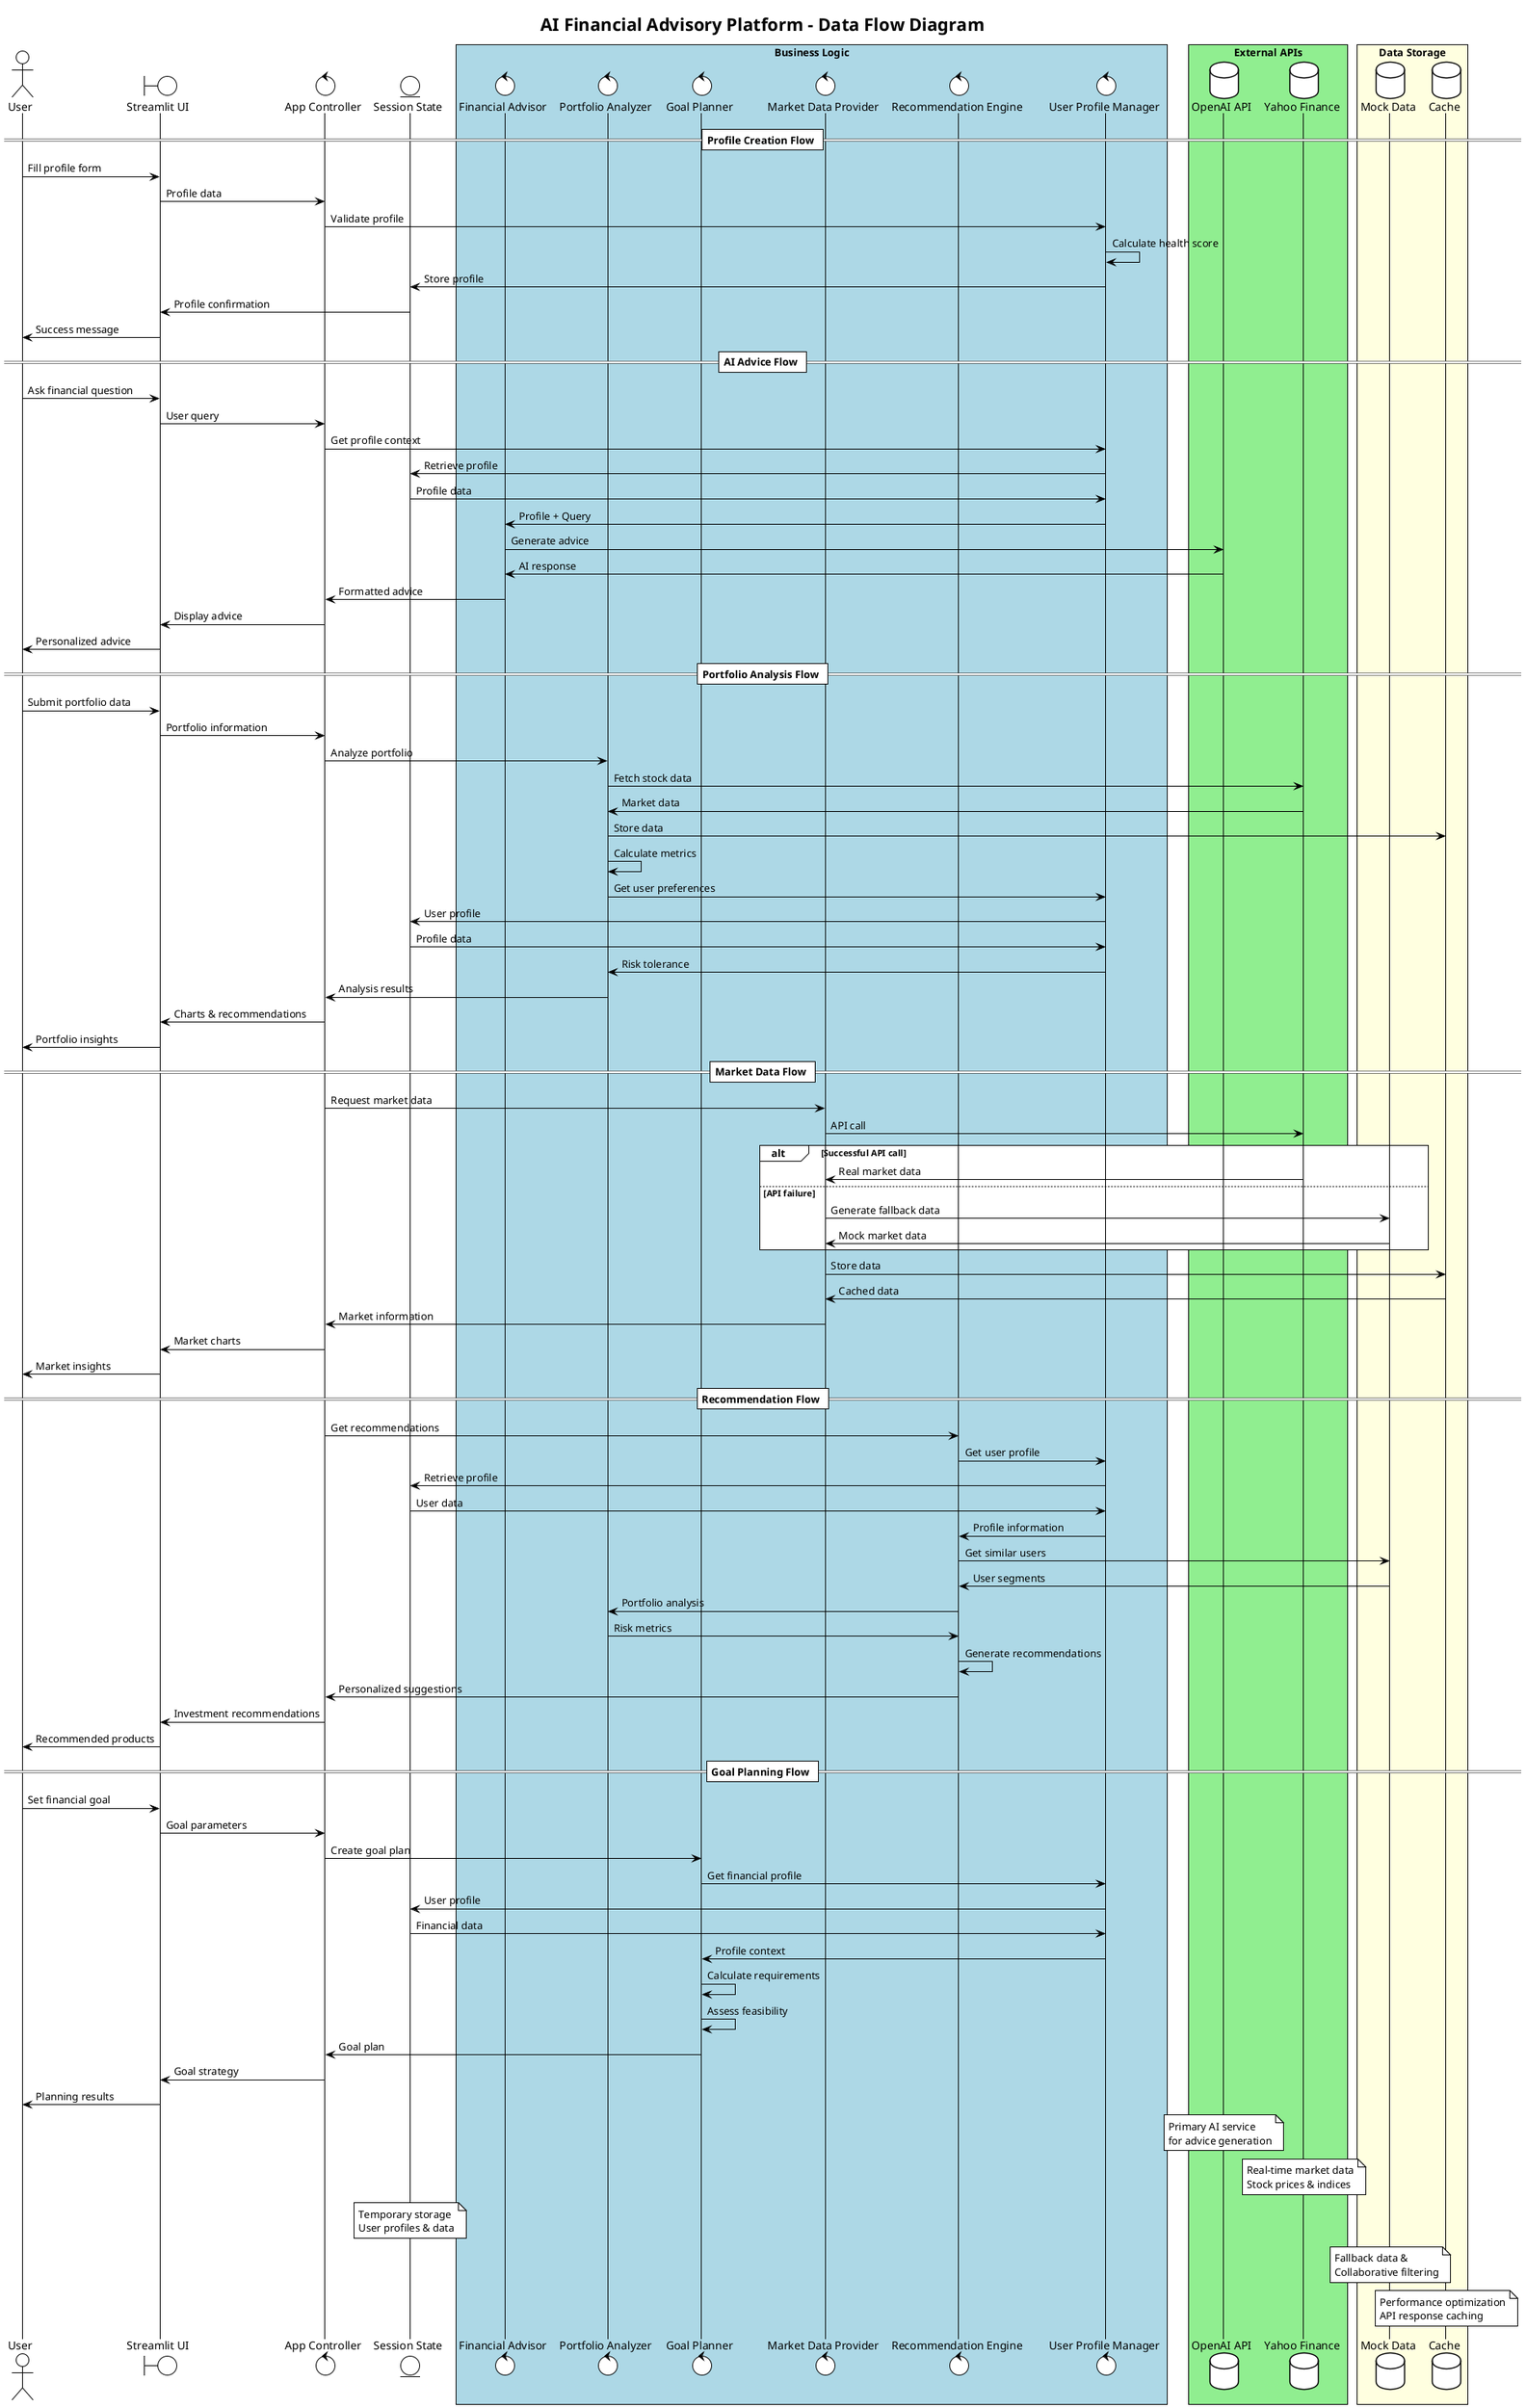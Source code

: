 @startuml Data Flow
!theme plain
title AI Financial Advisory Platform - Data Flow Diagram

actor User
boundary "Streamlit UI" as UI
control "App Controller" as App
entity "Session State" as Session

box "Business Logic" #LightBlue
  control "Financial Advisor" as FA
  control "Portfolio Analyzer" as PA
  control "Goal Planner" as GP
  control "Market Data Provider" as MDP
  control "Recommendation Engine" as RE
  control "User Profile Manager" as UPM
end box

box "External APIs" #LightGreen
  database "OpenAI API" as OpenAI
  database "Yahoo Finance" as Yahoo
end box

box "Data Storage" #LightYellow
  database "Mock Data" as Mock
  database "Cache" as Cache
end box

== Profile Creation Flow ==
User -> UI : Fill profile form
UI -> App : Profile data
App -> UPM : Validate profile
UPM -> UPM : Calculate health score
UPM -> Session : Store profile
Session -> UI : Profile confirmation
UI -> User : Success message

== AI Advice Flow ==
User -> UI : Ask financial question
UI -> App : User query
App -> UPM : Get profile context
UPM -> Session : Retrieve profile
Session -> UPM : Profile data
UPM -> FA : Profile + Query
FA -> OpenAI : Generate advice
OpenAI -> FA : AI response
FA -> App : Formatted advice
App -> UI : Display advice
UI -> User : Personalized advice

== Portfolio Analysis Flow ==
User -> UI : Submit portfolio data
UI -> App : Portfolio information
App -> PA : Analyze portfolio
PA -> Yahoo : Fetch stock data
Yahoo -> PA : Market data
PA -> Cache : Store data
PA -> PA : Calculate metrics
PA -> UPM : Get user preferences
UPM -> Session : User profile
Session -> UPM : Profile data
UPM -> PA : Risk tolerance
PA -> App : Analysis results
App -> UI : Charts & recommendations
UI -> User : Portfolio insights

== Market Data Flow ==
App -> MDP : Request market data
MDP -> Yahoo : API call
alt Successful API call
  Yahoo -> MDP : Real market data
else API failure
  MDP -> Mock : Generate fallback data
  Mock -> MDP : Mock market data
end
MDP -> Cache : Store data
Cache -> MDP : Cached data
MDP -> App : Market information
App -> UI : Market charts
UI -> User : Market insights

== Recommendation Flow ==
App -> RE : Get recommendations
RE -> UPM : Get user profile
UPM -> Session : Retrieve profile
Session -> UPM : User data
UPM -> RE : Profile information
RE -> Mock : Get similar users
Mock -> RE : User segments
RE -> PA : Portfolio analysis
PA -> RE : Risk metrics
RE -> RE : Generate recommendations
RE -> App : Personalized suggestions
App -> UI : Investment recommendations
UI -> User : Recommended products

== Goal Planning Flow ==
User -> UI : Set financial goal
UI -> App : Goal parameters
App -> GP : Create goal plan
GP -> UPM : Get financial profile
UPM -> Session : User profile
Session -> UPM : Financial data
UPM -> GP : Profile context
GP -> GP : Calculate requirements
GP -> GP : Assess feasibility
GP -> App : Goal plan
App -> UI : Goal strategy
UI -> User : Planning results

note over OpenAI : Primary AI service\nfor advice generation
note over Yahoo : Real-time market data\nStock prices & indices
note over Session : Temporary storage\nUser profiles & data
note over Mock : Fallback data &\nCollaborative filtering
note over Cache : Performance optimization\nAPI response caching

@enduml